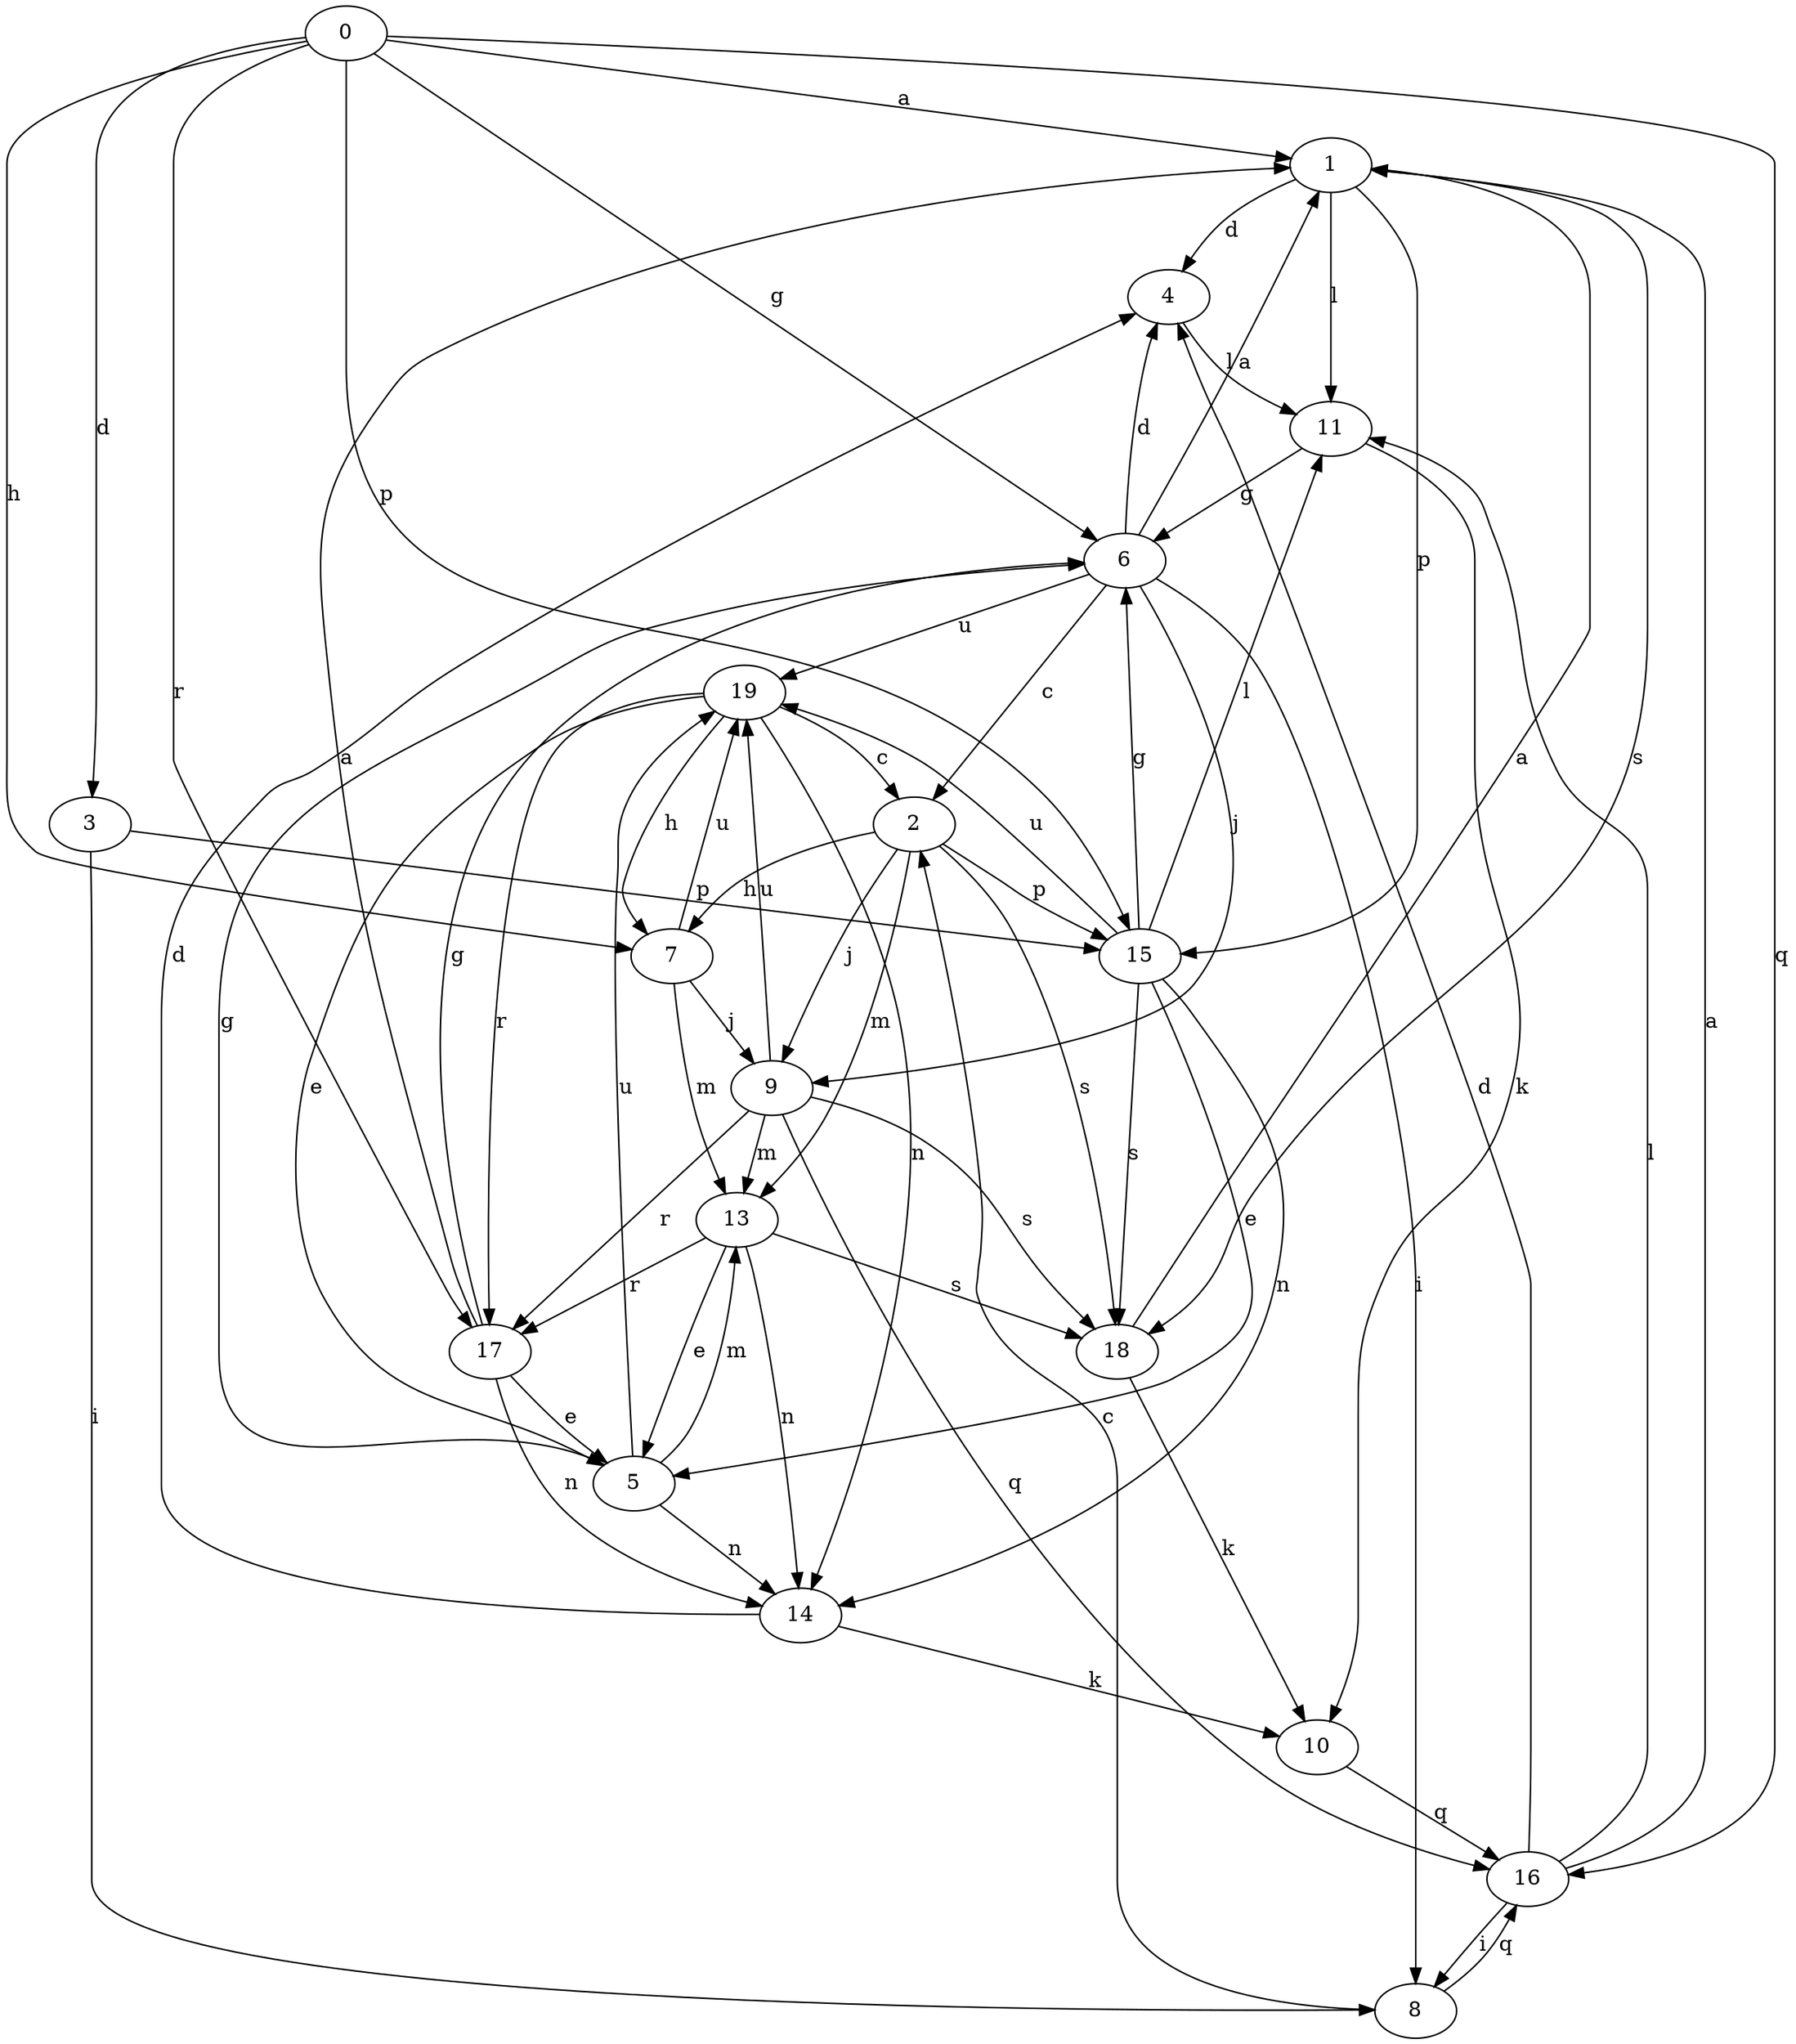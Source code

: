 strict digraph  {
0;
1;
2;
3;
4;
5;
6;
7;
8;
9;
10;
11;
13;
14;
15;
16;
17;
18;
19;
0 -> 1  [label=a];
0 -> 3  [label=d];
0 -> 6  [label=g];
0 -> 7  [label=h];
0 -> 15  [label=p];
0 -> 16  [label=q];
0 -> 17  [label=r];
1 -> 4  [label=d];
1 -> 11  [label=l];
1 -> 15  [label=p];
1 -> 18  [label=s];
2 -> 7  [label=h];
2 -> 9  [label=j];
2 -> 13  [label=m];
2 -> 15  [label=p];
2 -> 18  [label=s];
3 -> 8  [label=i];
3 -> 15  [label=p];
4 -> 11  [label=l];
5 -> 6  [label=g];
5 -> 13  [label=m];
5 -> 14  [label=n];
5 -> 19  [label=u];
6 -> 1  [label=a];
6 -> 2  [label=c];
6 -> 4  [label=d];
6 -> 8  [label=i];
6 -> 9  [label=j];
6 -> 19  [label=u];
7 -> 9  [label=j];
7 -> 13  [label=m];
7 -> 19  [label=u];
8 -> 2  [label=c];
8 -> 16  [label=q];
9 -> 13  [label=m];
9 -> 16  [label=q];
9 -> 17  [label=r];
9 -> 18  [label=s];
9 -> 19  [label=u];
10 -> 16  [label=q];
11 -> 6  [label=g];
11 -> 10  [label=k];
13 -> 5  [label=e];
13 -> 14  [label=n];
13 -> 17  [label=r];
13 -> 18  [label=s];
14 -> 4  [label=d];
14 -> 10  [label=k];
15 -> 5  [label=e];
15 -> 6  [label=g];
15 -> 11  [label=l];
15 -> 14  [label=n];
15 -> 18  [label=s];
15 -> 19  [label=u];
16 -> 1  [label=a];
16 -> 4  [label=d];
16 -> 8  [label=i];
16 -> 11  [label=l];
17 -> 1  [label=a];
17 -> 5  [label=e];
17 -> 6  [label=g];
17 -> 14  [label=n];
18 -> 1  [label=a];
18 -> 10  [label=k];
19 -> 2  [label=c];
19 -> 5  [label=e];
19 -> 7  [label=h];
19 -> 14  [label=n];
19 -> 17  [label=r];
}
